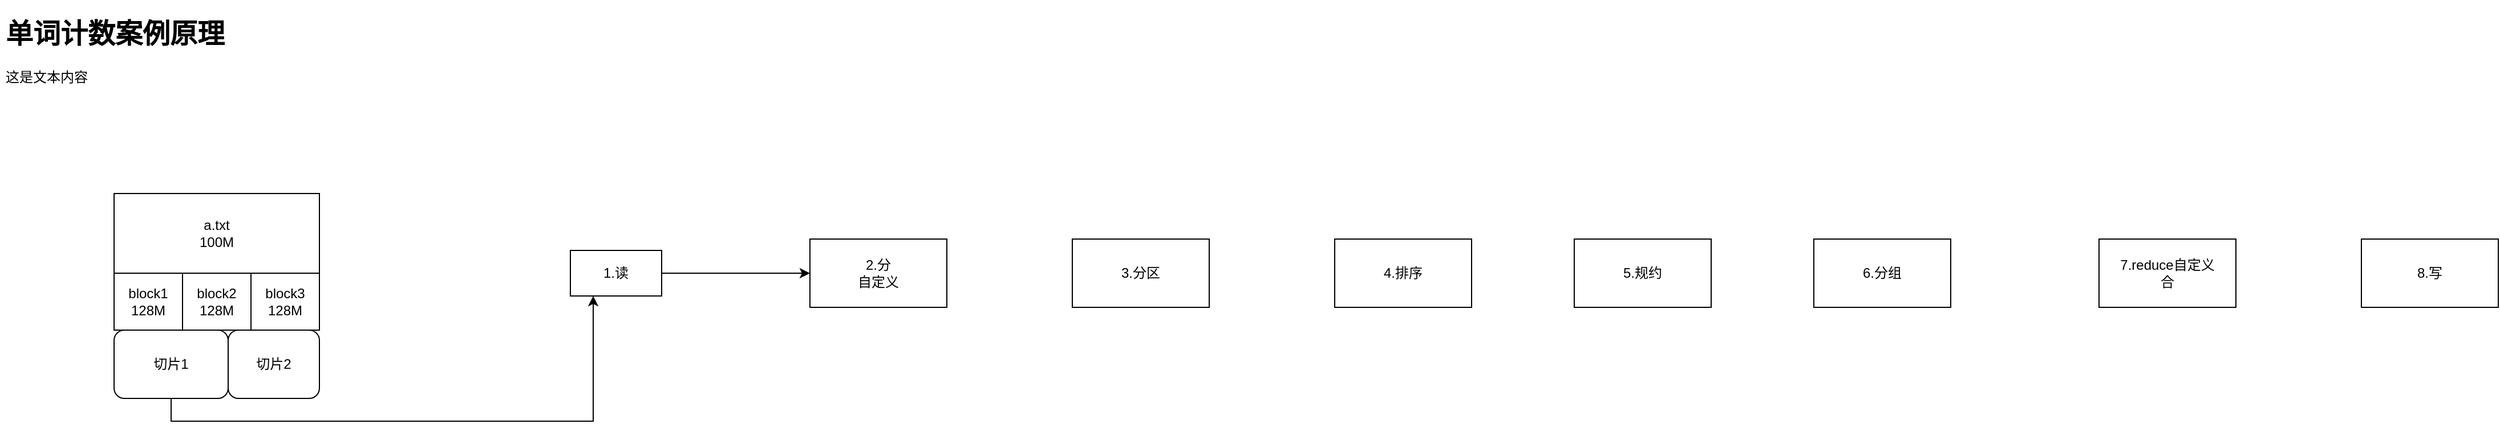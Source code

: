 <mxfile version="15.1.4" type="github">
  <diagram id="Ht1M8jgEwFfnCIfOTk4-" name="Page-1">
    <mxGraphModel dx="2993" dy="1825" grid="1" gridSize="10" guides="1" tooltips="1" connect="1" arrows="1" fold="1" page="1" pageScale="1" pageWidth="1169" pageHeight="827" math="0" shadow="0">
      <root>
        <mxCell id="0" />
        <mxCell id="1" parent="0" />
        <mxCell id="xJqZdxxEa5ggQNcX2odJ-21" style="edgeStyle=orthogonalEdgeStyle;rounded=0;orthogonalLoop=1;jettySize=auto;html=1;exitX=1;exitY=0.5;exitDx=0;exitDy=0;entryX=0;entryY=0.5;entryDx=0;entryDy=0;" edge="1" parent="1" source="xJqZdxxEa5ggQNcX2odJ-1" target="xJqZdxxEa5ggQNcX2odJ-2">
          <mxGeometry relative="1" as="geometry" />
        </mxCell>
        <mxCell id="xJqZdxxEa5ggQNcX2odJ-1" value="1.读" style="rounded=0;whiteSpace=wrap;html=1;" vertex="1" parent="1">
          <mxGeometry x="40" y="190" width="80" height="40" as="geometry" />
        </mxCell>
        <mxCell id="xJqZdxxEa5ggQNcX2odJ-2" value="2.分&lt;br&gt;自定义" style="rounded=0;whiteSpace=wrap;html=1;" vertex="1" parent="1">
          <mxGeometry x="250" y="180" width="120" height="60" as="geometry" />
        </mxCell>
        <mxCell id="xJqZdxxEa5ggQNcX2odJ-3" value="3.分区" style="rounded=0;whiteSpace=wrap;html=1;" vertex="1" parent="1">
          <mxGeometry x="480" y="180" width="120" height="60" as="geometry" />
        </mxCell>
        <mxCell id="xJqZdxxEa5ggQNcX2odJ-4" value="4.排序" style="rounded=0;whiteSpace=wrap;html=1;" vertex="1" parent="1">
          <mxGeometry x="710" y="180" width="120" height="60" as="geometry" />
        </mxCell>
        <mxCell id="xJqZdxxEa5ggQNcX2odJ-5" value="5.规约" style="rounded=0;whiteSpace=wrap;html=1;" vertex="1" parent="1">
          <mxGeometry x="920" y="180" width="120" height="60" as="geometry" />
        </mxCell>
        <mxCell id="xJqZdxxEa5ggQNcX2odJ-6" value="6.分组" style="rounded=0;whiteSpace=wrap;html=1;" vertex="1" parent="1">
          <mxGeometry x="1130" y="180" width="120" height="60" as="geometry" />
        </mxCell>
        <mxCell id="xJqZdxxEa5ggQNcX2odJ-7" value="7.reduce自定义&lt;br&gt;合" style="rounded=0;whiteSpace=wrap;html=1;" vertex="1" parent="1">
          <mxGeometry x="1380" y="180" width="120" height="60" as="geometry" />
        </mxCell>
        <mxCell id="xJqZdxxEa5ggQNcX2odJ-8" value="8.写" style="rounded=0;whiteSpace=wrap;html=1;" vertex="1" parent="1">
          <mxGeometry x="1610" y="180" width="120" height="60" as="geometry" />
        </mxCell>
        <mxCell id="xJqZdxxEa5ggQNcX2odJ-10" value="&lt;h1&gt;单词计数案例原理&lt;/h1&gt;&lt;p&gt;这是文本内容&lt;/p&gt;" style="text;html=1;strokeColor=none;fillColor=none;spacing=5;spacingTop=-20;whiteSpace=wrap;overflow=hidden;rounded=0;" vertex="1" parent="1">
          <mxGeometry x="-460" y="-20" width="300" height="120" as="geometry" />
        </mxCell>
        <mxCell id="xJqZdxxEa5ggQNcX2odJ-11" value="a.txt&lt;br&gt;100M" style="rounded=0;whiteSpace=wrap;html=1;" vertex="1" parent="1">
          <mxGeometry x="-360" y="140" width="180" height="70" as="geometry" />
        </mxCell>
        <mxCell id="xJqZdxxEa5ggQNcX2odJ-12" value="block1&lt;br&gt;128M" style="rounded=0;whiteSpace=wrap;html=1;" vertex="1" parent="1">
          <mxGeometry x="-360" y="210" width="60" height="50" as="geometry" />
        </mxCell>
        <mxCell id="xJqZdxxEa5ggQNcX2odJ-13" value="block2&lt;br&gt;128M" style="rounded=0;whiteSpace=wrap;html=1;" vertex="1" parent="1">
          <mxGeometry x="-300" y="210" width="60" height="50" as="geometry" />
        </mxCell>
        <object label="" id="xJqZdxxEa5ggQNcX2odJ-14">
          <mxCell style="rounded=0;whiteSpace=wrap;html=1;" vertex="1" parent="1">
            <mxGeometry x="-240" y="210" width="60" height="50" as="geometry" />
          </mxCell>
        </object>
        <mxCell id="xJqZdxxEa5ggQNcX2odJ-15" value="block3&lt;br&gt;128M" style="text;html=1;strokeColor=none;fillColor=none;align=center;verticalAlign=middle;whiteSpace=wrap;rounded=0;" vertex="1" parent="1">
          <mxGeometry x="-230" y="225" width="40" height="20" as="geometry" />
        </mxCell>
        <mxCell id="xJqZdxxEa5ggQNcX2odJ-20" style="edgeStyle=orthogonalEdgeStyle;rounded=0;orthogonalLoop=1;jettySize=auto;html=1;exitX=0.5;exitY=1;exitDx=0;exitDy=0;entryX=0.25;entryY=1;entryDx=0;entryDy=0;" edge="1" parent="1" source="xJqZdxxEa5ggQNcX2odJ-18" target="xJqZdxxEa5ggQNcX2odJ-1">
          <mxGeometry relative="1" as="geometry" />
        </mxCell>
        <mxCell id="xJqZdxxEa5ggQNcX2odJ-18" value="切片1" style="rounded=1;whiteSpace=wrap;html=1;" vertex="1" parent="1">
          <mxGeometry x="-360" y="260" width="100" height="60" as="geometry" />
        </mxCell>
        <mxCell id="xJqZdxxEa5ggQNcX2odJ-19" value="切片2" style="rounded=1;whiteSpace=wrap;html=1;" vertex="1" parent="1">
          <mxGeometry x="-260" y="260" width="80" height="60" as="geometry" />
        </mxCell>
      </root>
    </mxGraphModel>
  </diagram>
</mxfile>
